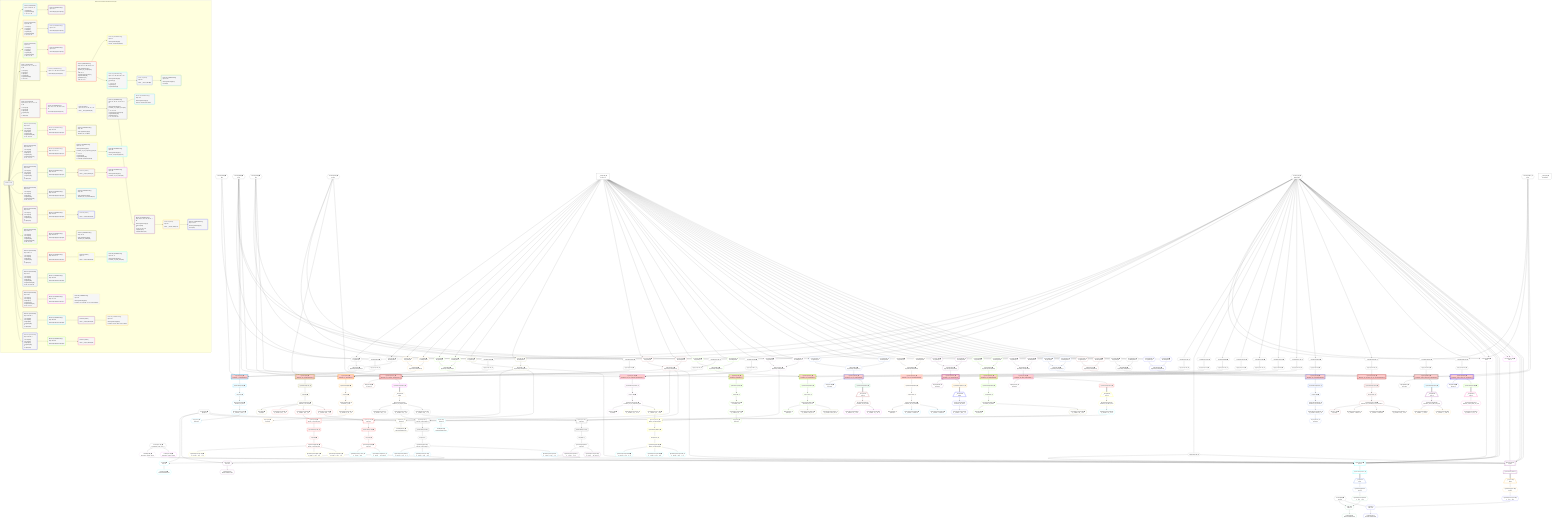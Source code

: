 %%{init: {'themeVariables': { 'fontSize': '12px'}}}%%
graph TD
    classDef path fill:#eee,stroke:#000,color:#000
    classDef plan fill:#fff,stroke-width:1px,color:#000
    classDef itemplan fill:#fff,stroke-width:2px,color:#000
    classDef unbatchedplan fill:#dff,stroke-width:1px,color:#000
    classDef sideeffectplan fill:#fcc,stroke-width:2px,color:#000
    classDef bucket fill:#f6f6f6,color:#000,stroke-width:2px,text-align:left


    %% plan dependencies
    __InputObject6{{"__InputObject[6∈0] ➊"}}:::plan
    Constant7{{"Constant[7∈0] ➊<br />ᐸundefinedᐳ"}}:::plan
    Constant309{{"Constant[309∈0] ➊<br />ᐸ10ᐳ"}}:::plan
    Constant310{{"Constant[310∈0] ➊<br />ᐸ5ᐳ"}}:::plan
    Constant7 & Constant309 & Constant310 --> __InputObject6
    __InputObject45{{"__InputObject[45∈0] ➊"}}:::plan
    Constant311{{"Constant[311∈0] ➊<br />ᐸ1ᐳ"}}:::plan
    Constant312{{"Constant[312∈0] ➊<br />ᐸ'test'ᐳ"}}:::plan
    Constant7 & Constant311 & Constant312 --> __InputObject45
    __InputObject99{{"__InputObject[99∈0] ➊"}}:::plan
    Constant7 & Constant311 & Constant312 --> __InputObject99
    Object13{{"Object[13∈0] ➊<br />ᐸ{pgSettings,withPgClient}ᐳ"}}:::plan
    Access11{{"Access[11∈0] ➊<br />ᐸ2.pgSettingsᐳ"}}:::plan
    Access12{{"Access[12∈0] ➊<br />ᐸ2.withPgClientᐳ"}}:::plan
    Access11 & Access12 --> Object13
    __InputObject20{{"__InputObject[20∈0] ➊"}}:::plan
    Constant7 & Constant309 --> __InputObject20
    __InputObject164{{"__InputObject[164∈0] ➊"}}:::plan
    Constant7 & Constant309 --> __InputObject164
    __InputObject282{{"__InputObject[282∈0] ➊"}}:::plan
    Constant316{{"Constant[316∈0] ➊<br />ᐸ20ᐳ"}}:::plan
    Constant7 & Constant316 --> __InputObject282
    __InputObject296{{"__InputObject[296∈0] ➊"}}:::plan
    Constant7 & Constant316 --> __InputObject296
    __Value2["__Value[2∈0] ➊<br />ᐸcontextᐳ"]:::plan
    __Value2 --> Access11
    __Value2 --> Access12
    ApplyInput19{{"ApplyInput[19∈0] ➊"}}:::plan
    __InputObject6 --> ApplyInput19
    ApplyInput32{{"ApplyInput[32∈0] ➊"}}:::plan
    __InputObject20 --> ApplyInput32
    __InputObject33{{"__InputObject[33∈0] ➊"}}:::plan
    Constant7 --> __InputObject33
    ApplyInput44{{"ApplyInput[44∈0] ➊"}}:::plan
    __InputObject33 --> ApplyInput44
    ApplyInput57{{"ApplyInput[57∈0] ➊"}}:::plan
    __InputObject45 --> ApplyInput57
    ApplyInput90{{"ApplyInput[90∈0] ➊"}}:::plan
    Constant7 --> ApplyInput90
    ApplyInput107{{"ApplyInput[107∈0] ➊"}}:::plan
    __InputObject99 --> ApplyInput107
    __InputObject152{{"__InputObject[152∈0] ➊"}}:::plan
    Constant7 --> __InputObject152
    ApplyInput161{{"ApplyInput[161∈0] ➊"}}:::plan
    __InputObject152 --> ApplyInput161
    ApplyInput175{{"ApplyInput[175∈0] ➊"}}:::plan
    __InputObject164 --> ApplyInput175
    __InputObject188{{"__InputObject[188∈0] ➊"}}:::plan
    Constant7 --> __InputObject188
    ApplyInput195{{"ApplyInput[195∈0] ➊"}}:::plan
    __InputObject188 --> ApplyInput195
    __InputObject201{{"__InputObject[201∈0] ➊"}}:::plan
    Constant7 --> __InputObject201
    ApplyInput211{{"ApplyInput[211∈0] ➊"}}:::plan
    __InputObject201 --> ApplyInput211
    __InputObject214{{"__InputObject[214∈0] ➊"}}:::plan
    Constant7 --> __InputObject214
    ApplyInput221{{"ApplyInput[221∈0] ➊"}}:::plan
    __InputObject214 --> ApplyInput221
    __InputObject226{{"__InputObject[226∈0] ➊"}}:::plan
    Constant7 --> __InputObject226
    ApplyInput236{{"ApplyInput[236∈0] ➊"}}:::plan
    __InputObject226 --> ApplyInput236
    __InputObject241{{"__InputObject[241∈0] ➊"}}:::plan
    Constant7 --> __InputObject241
    ApplyInput248{{"ApplyInput[248∈0] ➊"}}:::plan
    __InputObject241 --> ApplyInput248
    __InputObject256{{"__InputObject[256∈0] ➊"}}:::plan
    Constant7 --> __InputObject256
    ApplyInput267{{"ApplyInput[267∈0] ➊"}}:::plan
    __InputObject256 --> ApplyInput267
    __InputObject268{{"__InputObject[268∈0] ➊"}}:::plan
    Constant7 --> __InputObject268
    ApplyInput278{{"ApplyInput[278∈0] ➊"}}:::plan
    __InputObject268 --> ApplyInput278
    ApplyInput290{{"ApplyInput[290∈0] ➊"}}:::plan
    __InputObject282 --> ApplyInput290
    ApplyInput304{{"ApplyInput[304∈0] ➊"}}:::plan
    __InputObject296 --> ApplyInput304
    __Value4["__Value[4∈0] ➊<br />ᐸrootValueᐳ"]:::plan
    Constant76{{"Constant[76∈0] ➊<br />ᐸ'people'ᐳ"}}:::plan
    Constant95{{"Constant[95∈0] ➊<br />ᐸ'posts'ᐳ"}}:::plan
    Constant317{{"Constant[317∈0] ➊<br />ᐸ[ 'PRIMARY_KEY_ASC' ]ᐳ"}}:::plan
    PgSelect10[["PgSelect[10∈1] ➊<br />ᐸmutation_in_inout(mutation)ᐳ"]]:::sideeffectplan
    Object13 & Constant309 & Constant310 & ApplyInput19 --> PgSelect10
    First14{{"First[14∈1] ➊"}}:::plan
    PgSelectRows15[["PgSelectRows[15∈1] ➊"]]:::plan
    PgSelectRows15 --> First14
    PgSelect10 --> PgSelectRows15
    PgSelectSingle16{{"PgSelectSingle[16∈1] ➊<br />ᐸmutation_in_inoutᐳ"}}:::plan
    First14 --> PgSelectSingle16
    PgClassExpression17{{"PgClassExpression[17∈1] ➊<br />ᐸ__mutation_in_inout__.vᐳ"}}:::plan
    PgSelectSingle16 --> PgClassExpression17
    Object18{{"Object[18∈1] ➊<br />ᐸ{result}ᐳ"}}:::plan
    PgClassExpression17 --> Object18
    PgSelect23[["PgSelect[23∈3] ➊<br />ᐸmutation_in_out(mutation)ᐳ"]]:::sideeffectplan
    Object26{{"Object[26∈3] ➊<br />ᐸ{pgSettings,withPgClient}ᐳ"}}:::plan
    Object26 & Constant309 & ApplyInput32 --> PgSelect23
    Access24{{"Access[24∈3] ➊<br />ᐸ2.pgSettingsᐳ"}}:::plan
    Access25{{"Access[25∈3] ➊<br />ᐸ2.withPgClientᐳ"}}:::plan
    Access24 & Access25 --> Object26
    __Value2 --> Access24
    __Value2 --> Access25
    First27{{"First[27∈3] ➊"}}:::plan
    PgSelectRows28[["PgSelectRows[28∈3] ➊"]]:::plan
    PgSelectRows28 --> First27
    PgSelect23 --> PgSelectRows28
    PgSelectSingle29{{"PgSelectSingle[29∈3] ➊<br />ᐸmutation_in_outᐳ"}}:::plan
    First27 --> PgSelectSingle29
    PgClassExpression30{{"PgClassExpression[30∈3] ➊<br />ᐸ__mutation_in_out__.vᐳ"}}:::plan
    PgSelectSingle29 --> PgClassExpression30
    Object31{{"Object[31∈3] ➊<br />ᐸ{result}ᐳ"}}:::plan
    PgClassExpression30 --> Object31
    PgSelect35[["PgSelect[35∈5] ➊<br />ᐸmutation_out(mutation)ᐳ"]]:::sideeffectplan
    Object38{{"Object[38∈5] ➊<br />ᐸ{pgSettings,withPgClient}ᐳ"}}:::plan
    Object38 & ApplyInput44 --> PgSelect35
    Access36{{"Access[36∈5] ➊<br />ᐸ2.pgSettingsᐳ"}}:::plan
    Access37{{"Access[37∈5] ➊<br />ᐸ2.withPgClientᐳ"}}:::plan
    Access36 & Access37 --> Object38
    __Value2 --> Access36
    __Value2 --> Access37
    First39{{"First[39∈5] ➊"}}:::plan
    PgSelectRows40[["PgSelectRows[40∈5] ➊"]]:::plan
    PgSelectRows40 --> First39
    PgSelect35 --> PgSelectRows40
    PgSelectSingle41{{"PgSelectSingle[41∈5] ➊<br />ᐸmutation_outᐳ"}}:::plan
    First39 --> PgSelectSingle41
    PgClassExpression42{{"PgClassExpression[42∈5] ➊<br />ᐸ__mutation_out__.vᐳ"}}:::plan
    PgSelectSingle41 --> PgClassExpression42
    Object43{{"Object[43∈5] ➊<br />ᐸ{result}ᐳ"}}:::plan
    PgClassExpression42 --> Object43
    PgSelect49[["PgSelect[49∈7] ➊<br />ᐸmutation_out_complex(mutation)ᐳ"]]:::sideeffectplan
    Object52{{"Object[52∈7] ➊<br />ᐸ{pgSettings,withPgClient}ᐳ"}}:::plan
    Object52 & Constant311 & Constant312 & ApplyInput57 --> PgSelect49
    Access50{{"Access[50∈7] ➊<br />ᐸ2.pgSettingsᐳ"}}:::plan
    Access51{{"Access[51∈7] ➊<br />ᐸ2.withPgClientᐳ"}}:::plan
    Access50 & Access51 --> Object52
    __Value2 --> Access50
    __Value2 --> Access51
    First53{{"First[53∈7] ➊"}}:::plan
    PgSelectRows54[["PgSelectRows[54∈7] ➊"]]:::plan
    PgSelectRows54 --> First53
    PgSelect49 --> PgSelectRows54
    PgSelectSingle55{{"PgSelectSingle[55∈7] ➊<br />ᐸmutation_out_complexᐳ"}}:::plan
    First53 --> PgSelectSingle55
    Object56{{"Object[56∈7] ➊<br />ᐸ{result}ᐳ"}}:::plan
    PgSelectSingle55 --> Object56
    Connection88{{"Connection[88∈8] ➊<br />ᐸ84ᐳ"}}:::plan
    Constant7 & Constant7 & Constant7 --> Connection88
    Lambda89{{"Lambda[89∈8] ➊<br />ᐸextractList_grafast_applyᐳ"}}:::plan
    Constant317 --> Lambda89
    PgSelect60[["PgSelect[60∈9] ➊<br />ᐸfrmcdc_compoundTypeᐳ"]]:::plan
    PgClassExpression59{{"PgClassExpression[59∈9] ➊<br />ᐸ__mutation...plex__.”y”ᐳ"}}:::plan
    Object52 & PgClassExpression59 --> PgSelect60
    PgSelect71[["PgSelect[71∈9] ➊<br />ᐸpersonᐳ"]]:::plan
    PgClassExpression70{{"PgClassExpression[70∈9] ➊<br />ᐸ__mutation...plex__.”z”ᐳ"}}:::plan
    Object52 & PgClassExpression70 --> PgSelect71
    PgClassExpression58{{"PgClassExpression[58∈9] ➊<br />ᐸ__mutation...plex__.”x”ᐳ"}}:::plan
    PgSelectSingle55 --> PgClassExpression58
    PgSelectSingle55 --> PgClassExpression59
    First64{{"First[64∈9] ➊"}}:::plan
    PgSelectRows65[["PgSelectRows[65∈9] ➊"]]:::plan
    PgSelectRows65 --> First64
    PgSelect60 --> PgSelectRows65
    PgSelectSingle66{{"PgSelectSingle[66∈9] ➊<br />ᐸfrmcdc_compoundTypeᐳ"}}:::plan
    First64 --> PgSelectSingle66
    PgSelectSingle55 --> PgClassExpression70
    First73{{"First[73∈9] ➊"}}:::plan
    PgSelectRows74[["PgSelectRows[74∈9] ➊"]]:::plan
    PgSelectRows74 --> First73
    PgSelect71 --> PgSelectRows74
    PgSelectSingle75{{"PgSelectSingle[75∈9] ➊<br />ᐸpersonᐳ"}}:::plan
    First73 --> PgSelectSingle75
    PgClassExpression67{{"PgClassExpression[67∈10] ➊<br />ᐸ__frmcdc_c...type__.”a”ᐳ"}}:::plan
    PgSelectSingle66 --> PgClassExpression67
    PgClassExpression68{{"PgClassExpression[68∈10] ➊<br />ᐸ__frmcdc_c...type__.”b”ᐳ"}}:::plan
    PgSelectSingle66 --> PgClassExpression68
    PgClassExpression69{{"PgClassExpression[69∈10] ➊<br />ᐸ__frmcdc_c...type__.”c”ᐳ"}}:::plan
    PgSelectSingle66 --> PgClassExpression69
    PgSelect91[["PgSelect[91∈11] ➊<br />ᐸpostᐳ"]]:::plan
    PgClassExpression77{{"PgClassExpression[77∈11] ➊<br />ᐸ__person__.”id”ᐳ"}}:::plan
    Object52 & PgClassExpression77 & Lambda89 & ApplyInput90 & Connection88 & Constant7 & Constant7 & Constant7 --> PgSelect91
    List78{{"List[78∈11] ➊<br />ᐸ76,77ᐳ"}}:::plan
    Constant76 & PgClassExpression77 --> List78
    PgSelectSingle75 --> PgClassExpression77
    Lambda79{{"Lambda[79∈11] ➊<br />ᐸbase64JSONEncodeᐳ"}}:::plan
    List78 --> Lambda79
    PgClassExpression80{{"PgClassExpression[80∈11] ➊<br />ᐸ__person__...full_name”ᐳ"}}:::plan
    PgSelectSingle75 --> PgClassExpression80
    PgSelectRows92[["PgSelectRows[92∈11] ➊"]]:::plan
    PgSelect91 --> PgSelectRows92
    __Item93[/"__Item[93∈12]<br />ᐸ92ᐳ"\]:::itemplan
    PgSelectRows92 ==> __Item93
    PgSelectSingle94{{"PgSelectSingle[94∈12]<br />ᐸpostᐳ"}}:::plan
    __Item93 --> PgSelectSingle94
    List97{{"List[97∈13]<br />ᐸ95,96ᐳ"}}:::plan
    PgClassExpression96{{"PgClassExpression[96∈13]<br />ᐸ__post__.”id”ᐳ"}}:::plan
    Constant95 & PgClassExpression96 --> List97
    PgSelectSingle94 --> PgClassExpression96
    Lambda98{{"Lambda[98∈13]<br />ᐸbase64JSONEncodeᐳ"}}:::plan
    List97 --> Lambda98
    PgSelect102[["PgSelect[102∈14] ➊<br />ᐸmutation_out_complex_setof(mutation)ᐳ"]]:::sideeffectplan
    Object105{{"Object[105∈14] ➊<br />ᐸ{pgSettings,withPgClient}ᐳ"}}:::plan
    Object105 & Constant311 & Constant312 & ApplyInput107 --> PgSelect102
    Access103{{"Access[103∈14] ➊<br />ᐸ2.pgSettingsᐳ"}}:::plan
    Access104{{"Access[104∈14] ➊<br />ᐸ2.withPgClientᐳ"}}:::plan
    Access103 & Access104 --> Object105
    __Value2 --> Access103
    __Value2 --> Access104
    Object106{{"Object[106∈14] ➊<br />ᐸ{result}ᐳ"}}:::plan
    PgSelect102 --> Object106
    Connection141{{"Connection[141∈15] ➊<br />ᐸ137ᐳ"}}:::plan
    Constant7 & Constant7 & Constant7 --> Connection141
    PgSelectRows108[["PgSelectRows[108∈15] ➊"]]:::plan
    PgSelect102 --> PgSelectRows108
    Lambda142{{"Lambda[142∈15] ➊<br />ᐸextractList_grafast_applyᐳ"}}:::plan
    Constant317 --> Lambda142
    __Item109[/"__Item[109∈16]<br />ᐸ108ᐳ"\]:::itemplan
    PgSelectRows108 ==> __Item109
    PgSelectSingle110{{"PgSelectSingle[110∈16]<br />ᐸmutation_out_complex_setofᐳ"}}:::plan
    __Item109 --> PgSelectSingle110
    PgSelect113[["PgSelect[113∈17]<br />ᐸfrmcdc_compoundTypeᐳ"]]:::plan
    PgClassExpression112{{"PgClassExpression[112∈17]<br />ᐸ__mutation...etof__.”y”ᐳ"}}:::plan
    Object105 & PgClassExpression112 --> PgSelect113
    PgSelect124[["PgSelect[124∈17]<br />ᐸpersonᐳ"]]:::plan
    PgClassExpression123{{"PgClassExpression[123∈17]<br />ᐸ__mutation...etof__.”z”ᐳ"}}:::plan
    Object105 & PgClassExpression123 --> PgSelect124
    PgClassExpression111{{"PgClassExpression[111∈17]<br />ᐸ__mutation...etof__.”x”ᐳ"}}:::plan
    PgSelectSingle110 --> PgClassExpression111
    PgSelectSingle110 --> PgClassExpression112
    First117{{"First[117∈17]"}}:::plan
    PgSelectRows118[["PgSelectRows[118∈17]"]]:::plan
    PgSelectRows118 --> First117
    PgSelect113 --> PgSelectRows118
    PgSelectSingle119{{"PgSelectSingle[119∈17]<br />ᐸfrmcdc_compoundTypeᐳ"}}:::plan
    First117 --> PgSelectSingle119
    PgSelectSingle110 --> PgClassExpression123
    First126{{"First[126∈17]"}}:::plan
    PgSelectRows127[["PgSelectRows[127∈17]"]]:::plan
    PgSelectRows127 --> First126
    PgSelect124 --> PgSelectRows127
    PgSelectSingle128{{"PgSelectSingle[128∈17]<br />ᐸpersonᐳ"}}:::plan
    First126 --> PgSelectSingle128
    PgClassExpression120{{"PgClassExpression[120∈18]<br />ᐸ__frmcdc_c...type__.”a”ᐳ"}}:::plan
    PgSelectSingle119 --> PgClassExpression120
    PgClassExpression121{{"PgClassExpression[121∈18]<br />ᐸ__frmcdc_c...type__.”b”ᐳ"}}:::plan
    PgSelectSingle119 --> PgClassExpression121
    PgClassExpression122{{"PgClassExpression[122∈18]<br />ᐸ__frmcdc_c...type__.”c”ᐳ"}}:::plan
    PgSelectSingle119 --> PgClassExpression122
    PgSelect144[["PgSelect[144∈19]<br />ᐸpostᐳ"]]:::plan
    PgClassExpression130{{"PgClassExpression[130∈19]<br />ᐸ__person__.”id”ᐳ"}}:::plan
    Object105 & PgClassExpression130 & Lambda142 & ApplyInput90 & Connection141 & Constant7 & Constant7 & Constant7 --> PgSelect144
    List131{{"List[131∈19]<br />ᐸ76,130ᐳ"}}:::plan
    Constant76 & PgClassExpression130 --> List131
    PgSelectSingle128 --> PgClassExpression130
    Lambda132{{"Lambda[132∈19]<br />ᐸbase64JSONEncodeᐳ"}}:::plan
    List131 --> Lambda132
    PgClassExpression133{{"PgClassExpression[133∈19]<br />ᐸ__person__...full_name”ᐳ"}}:::plan
    PgSelectSingle128 --> PgClassExpression133
    PgSelectRows145[["PgSelectRows[145∈19]"]]:::plan
    PgSelect144 --> PgSelectRows145
    __Item146[/"__Item[146∈20]<br />ᐸ145ᐳ"\]:::itemplan
    PgSelectRows145 ==> __Item146
    PgSelectSingle147{{"PgSelectSingle[147∈20]<br />ᐸpostᐳ"}}:::plan
    __Item146 --> PgSelectSingle147
    List150{{"List[150∈21]<br />ᐸ95,149ᐳ"}}:::plan
    PgClassExpression149{{"PgClassExpression[149∈21]<br />ᐸ__post__.”id”ᐳ"}}:::plan
    Constant95 & PgClassExpression149 --> List150
    PgSelectSingle147 --> PgClassExpression149
    Lambda151{{"Lambda[151∈21]<br />ᐸbase64JSONEncodeᐳ"}}:::plan
    List150 --> Lambda151
    PgSelect153[["PgSelect[153∈22] ➊<br />ᐸmutation_out_out(mutation)ᐳ"]]:::sideeffectplan
    Object156{{"Object[156∈22] ➊<br />ᐸ{pgSettings,withPgClient}ᐳ"}}:::plan
    Object156 & ApplyInput161 --> PgSelect153
    Access154{{"Access[154∈22] ➊<br />ᐸ2.pgSettingsᐳ"}}:::plan
    Access155{{"Access[155∈22] ➊<br />ᐸ2.withPgClientᐳ"}}:::plan
    Access154 & Access155 --> Object156
    __Value2 --> Access154
    __Value2 --> Access155
    First157{{"First[157∈22] ➊"}}:::plan
    PgSelectRows158[["PgSelectRows[158∈22] ➊"]]:::plan
    PgSelectRows158 --> First157
    PgSelect153 --> PgSelectRows158
    PgSelectSingle159{{"PgSelectSingle[159∈22] ➊<br />ᐸmutation_out_outᐳ"}}:::plan
    First157 --> PgSelectSingle159
    Object160{{"Object[160∈22] ➊<br />ᐸ{result}ᐳ"}}:::plan
    PgSelectSingle159 --> Object160
    PgClassExpression162{{"PgClassExpression[162∈24] ➊<br />ᐸ__mutation...first_out”ᐳ"}}:::plan
    PgSelectSingle159 --> PgClassExpression162
    PgClassExpression163{{"PgClassExpression[163∈24] ➊<br />ᐸ__mutation...econd_out”ᐳ"}}:::plan
    PgSelectSingle159 --> PgClassExpression163
    PgSelect167[["PgSelect[167∈25] ➊<br />ᐸmutation_out_out_compound_type(mutation)ᐳ"]]:::sideeffectplan
    Object170{{"Object[170∈25] ➊<br />ᐸ{pgSettings,withPgClient}ᐳ"}}:::plan
    Object170 & Constant309 & ApplyInput175 --> PgSelect167
    Access168{{"Access[168∈25] ➊<br />ᐸ2.pgSettingsᐳ"}}:::plan
    Access169{{"Access[169∈25] ➊<br />ᐸ2.withPgClientᐳ"}}:::plan
    Access168 & Access169 --> Object170
    __Value2 --> Access168
    __Value2 --> Access169
    First171{{"First[171∈25] ➊"}}:::plan
    PgSelectRows172[["PgSelectRows[172∈25] ➊"]]:::plan
    PgSelectRows172 --> First171
    PgSelect167 --> PgSelectRows172
    PgSelectSingle173{{"PgSelectSingle[173∈25] ➊<br />ᐸmutation_out_out_compound_typeᐳ"}}:::plan
    First171 --> PgSelectSingle173
    Object174{{"Object[174∈25] ➊<br />ᐸ{result}ᐳ"}}:::plan
    PgSelectSingle173 --> Object174
    PgSelect178[["PgSelect[178∈27] ➊<br />ᐸfrmcdc_compoundTypeᐳ"]]:::plan
    PgClassExpression177{{"PgClassExpression[177∈27] ➊<br />ᐸ__mutation...ype__.”o2”ᐳ"}}:::plan
    Object170 & PgClassExpression177 --> PgSelect178
    PgClassExpression176{{"PgClassExpression[176∈27] ➊<br />ᐸ__mutation...ype__.”o1”ᐳ"}}:::plan
    PgSelectSingle173 --> PgClassExpression176
    PgSelectSingle173 --> PgClassExpression177
    First182{{"First[182∈27] ➊"}}:::plan
    PgSelectRows183[["PgSelectRows[183∈27] ➊"]]:::plan
    PgSelectRows183 --> First182
    PgSelect178 --> PgSelectRows183
    PgSelectSingle184{{"PgSelectSingle[184∈27] ➊<br />ᐸfrmcdc_compoundTypeᐳ"}}:::plan
    First182 --> PgSelectSingle184
    PgClassExpression185{{"PgClassExpression[185∈28] ➊<br />ᐸ__frmcdc_c...type__.”a”ᐳ"}}:::plan
    PgSelectSingle184 --> PgClassExpression185
    PgClassExpression186{{"PgClassExpression[186∈28] ➊<br />ᐸ__frmcdc_c...type__.”b”ᐳ"}}:::plan
    PgSelectSingle184 --> PgClassExpression186
    PgClassExpression187{{"PgClassExpression[187∈28] ➊<br />ᐸ__frmcdc_c...type__.”c”ᐳ"}}:::plan
    PgSelectSingle184 --> PgClassExpression187
    PgSelect190[["PgSelect[190∈29] ➊<br />ᐸmutation_out_out_setof(mutation)ᐳ"]]:::sideeffectplan
    Object193{{"Object[193∈29] ➊<br />ᐸ{pgSettings,withPgClient}ᐳ"}}:::plan
    Object193 & ApplyInput195 --> PgSelect190
    Access191{{"Access[191∈29] ➊<br />ᐸ2.pgSettingsᐳ"}}:::plan
    Access192{{"Access[192∈29] ➊<br />ᐸ2.withPgClientᐳ"}}:::plan
    Access191 & Access192 --> Object193
    __Value2 --> Access191
    __Value2 --> Access192
    Object194{{"Object[194∈29] ➊<br />ᐸ{result}ᐳ"}}:::plan
    PgSelect190 --> Object194
    PgSelectRows196[["PgSelectRows[196∈30] ➊"]]:::plan
    PgSelect190 --> PgSelectRows196
    __Item197[/"__Item[197∈31]<br />ᐸ196ᐳ"\]:::itemplan
    PgSelectRows196 ==> __Item197
    PgSelectSingle198{{"PgSelectSingle[198∈31]<br />ᐸmutation_out_out_setofᐳ"}}:::plan
    __Item197 --> PgSelectSingle198
    PgClassExpression199{{"PgClassExpression[199∈32]<br />ᐸ__mutation...tof__.”o1”ᐳ"}}:::plan
    PgSelectSingle198 --> PgClassExpression199
    PgClassExpression200{{"PgClassExpression[200∈32]<br />ᐸ__mutation...tof__.”o2”ᐳ"}}:::plan
    PgSelectSingle198 --> PgClassExpression200
    PgSelect203[["PgSelect[203∈33] ➊<br />ᐸmutation_out_out_unnamed(mutation)ᐳ"]]:::sideeffectplan
    Object206{{"Object[206∈33] ➊<br />ᐸ{pgSettings,withPgClient}ᐳ"}}:::plan
    Object206 & ApplyInput211 --> PgSelect203
    Access204{{"Access[204∈33] ➊<br />ᐸ2.pgSettingsᐳ"}}:::plan
    Access205{{"Access[205∈33] ➊<br />ᐸ2.withPgClientᐳ"}}:::plan
    Access204 & Access205 --> Object206
    __Value2 --> Access204
    __Value2 --> Access205
    First207{{"First[207∈33] ➊"}}:::plan
    PgSelectRows208[["PgSelectRows[208∈33] ➊"]]:::plan
    PgSelectRows208 --> First207
    PgSelect203 --> PgSelectRows208
    PgSelectSingle209{{"PgSelectSingle[209∈33] ➊<br />ᐸmutation_out_out_unnamedᐳ"}}:::plan
    First207 --> PgSelectSingle209
    Object210{{"Object[210∈33] ➊<br />ᐸ{result}ᐳ"}}:::plan
    PgSelectSingle209 --> Object210
    PgClassExpression212{{"PgClassExpression[212∈35] ➊<br />ᐸ__mutation....”column1”ᐳ"}}:::plan
    PgSelectSingle209 --> PgClassExpression212
    PgClassExpression213{{"PgClassExpression[213∈35] ➊<br />ᐸ__mutation....”column2”ᐳ"}}:::plan
    PgSelectSingle209 --> PgClassExpression213
    PgSelect216[["PgSelect[216∈36] ➊<br />ᐸmutation_out_setof(mutation)ᐳ"]]:::sideeffectplan
    Object219{{"Object[219∈36] ➊<br />ᐸ{pgSettings,withPgClient}ᐳ"}}:::plan
    Object219 & ApplyInput221 --> PgSelect216
    Access217{{"Access[217∈36] ➊<br />ᐸ2.pgSettingsᐳ"}}:::plan
    Access218{{"Access[218∈36] ➊<br />ᐸ2.withPgClientᐳ"}}:::plan
    Access217 & Access218 --> Object219
    __Value2 --> Access217
    __Value2 --> Access218
    Object220{{"Object[220∈36] ➊<br />ᐸ{result}ᐳ"}}:::plan
    PgSelect216 --> Object220
    PgSelectRows222[["PgSelectRows[222∈37] ➊"]]:::plan
    PgSelect216 --> PgSelectRows222
    __Item223[/"__Item[223∈38]<br />ᐸ222ᐳ"\]:::itemplan
    PgSelectRows222 ==> __Item223
    PgSelectSingle224{{"PgSelectSingle[224∈38]<br />ᐸmutation_out_setofᐳ"}}:::plan
    __Item223 --> PgSelectSingle224
    PgClassExpression225{{"PgClassExpression[225∈38]<br />ᐸ__mutation..._setof__.vᐳ"}}:::plan
    PgSelectSingle224 --> PgClassExpression225
    PgSelect228[["PgSelect[228∈39] ➊<br />ᐸmutation_out_table(mutation)ᐳ"]]:::sideeffectplan
    Object231{{"Object[231∈39] ➊<br />ᐸ{pgSettings,withPgClient}ᐳ"}}:::plan
    Object231 & ApplyInput236 --> PgSelect228
    Access229{{"Access[229∈39] ➊<br />ᐸ2.pgSettingsᐳ"}}:::plan
    Access230{{"Access[230∈39] ➊<br />ᐸ2.withPgClientᐳ"}}:::plan
    Access229 & Access230 --> Object231
    __Value2 --> Access229
    __Value2 --> Access230
    First232{{"First[232∈39] ➊"}}:::plan
    PgSelectRows233[["PgSelectRows[233∈39] ➊"]]:::plan
    PgSelectRows233 --> First232
    PgSelect228 --> PgSelectRows233
    PgSelectSingle234{{"PgSelectSingle[234∈39] ➊<br />ᐸmutation_out_tableᐳ"}}:::plan
    First232 --> PgSelectSingle234
    Object235{{"Object[235∈39] ➊<br />ᐸ{result}ᐳ"}}:::plan
    PgSelectSingle234 --> Object235
    List239{{"List[239∈41] ➊<br />ᐸ76,238ᐳ"}}:::plan
    PgClassExpression238{{"PgClassExpression[238∈41] ➊<br />ᐸ__mutation...ble__.”id”ᐳ"}}:::plan
    Constant76 & PgClassExpression238 --> List239
    PgSelectSingle234 --> PgClassExpression238
    Lambda240{{"Lambda[240∈41] ➊<br />ᐸbase64JSONEncodeᐳ"}}:::plan
    List239 --> Lambda240
    PgSelect243[["PgSelect[243∈42] ➊<br />ᐸmutation_out_table_setof(mutation)ᐳ"]]:::sideeffectplan
    Object246{{"Object[246∈42] ➊<br />ᐸ{pgSettings,withPgClient}ᐳ"}}:::plan
    Object246 & ApplyInput248 --> PgSelect243
    Access244{{"Access[244∈42] ➊<br />ᐸ2.pgSettingsᐳ"}}:::plan
    Access245{{"Access[245∈42] ➊<br />ᐸ2.withPgClientᐳ"}}:::plan
    Access244 & Access245 --> Object246
    __Value2 --> Access244
    __Value2 --> Access245
    Object247{{"Object[247∈42] ➊<br />ᐸ{result}ᐳ"}}:::plan
    PgSelect243 --> Object247
    PgSelectRows249[["PgSelectRows[249∈43] ➊"]]:::plan
    PgSelect243 --> PgSelectRows249
    __Item250[/"__Item[250∈44]<br />ᐸ249ᐳ"\]:::itemplan
    PgSelectRows249 ==> __Item250
    PgSelectSingle251{{"PgSelectSingle[251∈44]<br />ᐸmutation_out_table_setofᐳ"}}:::plan
    __Item250 --> PgSelectSingle251
    List254{{"List[254∈45]<br />ᐸ76,253ᐳ"}}:::plan
    PgClassExpression253{{"PgClassExpression[253∈45]<br />ᐸ__mutation...tof__.”id”ᐳ"}}:::plan
    Constant76 & PgClassExpression253 --> List254
    PgSelectSingle251 --> PgClassExpression253
    Lambda255{{"Lambda[255∈45]<br />ᐸbase64JSONEncodeᐳ"}}:::plan
    List254 --> Lambda255
    PgSelect258[["PgSelect[258∈46] ➊<br />ᐸmutation_out_unnamed(mutation)ᐳ"]]:::sideeffectplan
    Object261{{"Object[261∈46] ➊<br />ᐸ{pgSettings,withPgClient}ᐳ"}}:::plan
    Object261 & ApplyInput267 --> PgSelect258
    Access259{{"Access[259∈46] ➊<br />ᐸ2.pgSettingsᐳ"}}:::plan
    Access260{{"Access[260∈46] ➊<br />ᐸ2.withPgClientᐳ"}}:::plan
    Access259 & Access260 --> Object261
    __Value2 --> Access259
    __Value2 --> Access260
    First262{{"First[262∈46] ➊"}}:::plan
    PgSelectRows263[["PgSelectRows[263∈46] ➊"]]:::plan
    PgSelectRows263 --> First262
    PgSelect258 --> PgSelectRows263
    PgSelectSingle264{{"PgSelectSingle[264∈46] ➊<br />ᐸmutation_out_unnamedᐳ"}}:::plan
    First262 --> PgSelectSingle264
    PgClassExpression265{{"PgClassExpression[265∈46] ➊<br />ᐸ__mutation...nnamed__.vᐳ"}}:::plan
    PgSelectSingle264 --> PgClassExpression265
    Object266{{"Object[266∈46] ➊<br />ᐸ{result}ᐳ"}}:::plan
    PgClassExpression265 --> Object266
    PgSelect270[["PgSelect[270∈48] ➊<br />ᐸmutation_out_unnamed_out_out_unnamed(mutation)ᐳ"]]:::sideeffectplan
    Object273{{"Object[273∈48] ➊<br />ᐸ{pgSettings,withPgClient}ᐳ"}}:::plan
    Object273 & ApplyInput278 --> PgSelect270
    Access271{{"Access[271∈48] ➊<br />ᐸ2.pgSettingsᐳ"}}:::plan
    Access272{{"Access[272∈48] ➊<br />ᐸ2.withPgClientᐳ"}}:::plan
    Access271 & Access272 --> Object273
    __Value2 --> Access271
    __Value2 --> Access272
    First274{{"First[274∈48] ➊"}}:::plan
    PgSelectRows275[["PgSelectRows[275∈48] ➊"]]:::plan
    PgSelectRows275 --> First274
    PgSelect270 --> PgSelectRows275
    PgSelectSingle276{{"PgSelectSingle[276∈48] ➊<br />ᐸmutation_out_unnamed_out_out_unnamedᐳ"}}:::plan
    First274 --> PgSelectSingle276
    Object277{{"Object[277∈48] ➊<br />ᐸ{result}ᐳ"}}:::plan
    PgSelectSingle276 --> Object277
    PgClassExpression279{{"PgClassExpression[279∈50] ➊<br />ᐸ__mutation....”column1”ᐳ"}}:::plan
    PgSelectSingle276 --> PgClassExpression279
    PgClassExpression280{{"PgClassExpression[280∈50] ➊<br />ᐸ__mutation....”column3”ᐳ"}}:::plan
    PgSelectSingle276 --> PgClassExpression280
    PgClassExpression281{{"PgClassExpression[281∈50] ➊<br />ᐸ__mutation...med__.”o2”ᐳ"}}:::plan
    PgSelectSingle276 --> PgClassExpression281
    PgSelect285[["PgSelect[285∈51] ➊<br />ᐸmutation_returns_table_multi_col(mutation)ᐳ"]]:::sideeffectplan
    Object288{{"Object[288∈51] ➊<br />ᐸ{pgSettings,withPgClient}ᐳ"}}:::plan
    Object288 & Constant316 & ApplyInput290 --> PgSelect285
    Access286{{"Access[286∈51] ➊<br />ᐸ2.pgSettingsᐳ"}}:::plan
    Access287{{"Access[287∈51] ➊<br />ᐸ2.withPgClientᐳ"}}:::plan
    Access286 & Access287 --> Object288
    __Value2 --> Access286
    __Value2 --> Access287
    Object289{{"Object[289∈51] ➊<br />ᐸ{result}ᐳ"}}:::plan
    PgSelect285 --> Object289
    PgSelectRows291[["PgSelectRows[291∈52] ➊"]]:::plan
    PgSelect285 --> PgSelectRows291
    __Item292[/"__Item[292∈53]<br />ᐸ291ᐳ"\]:::itemplan
    PgSelectRows291 ==> __Item292
    PgSelectSingle293{{"PgSelectSingle[293∈53]<br />ᐸmutation_returns_table_multi_colᐳ"}}:::plan
    __Item292 --> PgSelectSingle293
    PgClassExpression294{{"PgClassExpression[294∈54]<br />ᐸ__mutation...l__.”col1”ᐳ"}}:::plan
    PgSelectSingle293 --> PgClassExpression294
    PgClassExpression295{{"PgClassExpression[295∈54]<br />ᐸ__mutation...l__.”col2”ᐳ"}}:::plan
    PgSelectSingle293 --> PgClassExpression295
    PgSelect299[["PgSelect[299∈55] ➊<br />ᐸmutation_returns_table_one_col(mutation)ᐳ"]]:::sideeffectplan
    Object302{{"Object[302∈55] ➊<br />ᐸ{pgSettings,withPgClient}ᐳ"}}:::plan
    Object302 & Constant316 & ApplyInput304 --> PgSelect299
    Access300{{"Access[300∈55] ➊<br />ᐸ2.pgSettingsᐳ"}}:::plan
    Access301{{"Access[301∈55] ➊<br />ᐸ2.withPgClientᐳ"}}:::plan
    Access300 & Access301 --> Object302
    __Value2 --> Access300
    __Value2 --> Access301
    Object303{{"Object[303∈55] ➊<br />ᐸ{result}ᐳ"}}:::plan
    PgSelect299 --> Object303
    PgSelectRows305[["PgSelectRows[305∈56] ➊"]]:::plan
    PgSelect299 --> PgSelectRows305
    __Item306[/"__Item[306∈57]<br />ᐸ305ᐳ"\]:::itemplan
    PgSelectRows305 ==> __Item306
    PgSelectSingle307{{"PgSelectSingle[307∈57]<br />ᐸmutation_returns_table_one_colᐳ"}}:::plan
    __Item306 --> PgSelectSingle307
    PgClassExpression308{{"PgClassExpression[308∈57]<br />ᐸ__mutation...ne_col__.vᐳ"}}:::plan
    PgSelectSingle307 --> PgClassExpression308

    %% define steps

    subgraph "Buckets for mutations/v4/mutation-return-types"
    Bucket0("Bucket 0 (root)"):::bucket
    classDef bucket0 stroke:#696969
    class Bucket0,__Value2,__Value4,__InputObject6,Constant7,Access11,Access12,Object13,ApplyInput19,__InputObject20,ApplyInput32,__InputObject33,ApplyInput44,__InputObject45,ApplyInput57,Constant76,ApplyInput90,Constant95,__InputObject99,ApplyInput107,__InputObject152,ApplyInput161,__InputObject164,ApplyInput175,__InputObject188,ApplyInput195,__InputObject201,ApplyInput211,__InputObject214,ApplyInput221,__InputObject226,ApplyInput236,__InputObject241,ApplyInput248,__InputObject256,ApplyInput267,__InputObject268,ApplyInput278,__InputObject282,ApplyInput290,__InputObject296,ApplyInput304,Constant309,Constant310,Constant311,Constant312,Constant316,Constant317 bucket0
    Bucket1("Bucket 1 (mutationField)<br />Deps: 13, 309, 310, 19<br /><br />1: PgSelect[10]<br />2: PgSelectRows[15]<br />ᐳ: 14, 16, 17, 18"):::bucket
    classDef bucket1 stroke:#00bfff
    class Bucket1,PgSelect10,First14,PgSelectRows15,PgSelectSingle16,PgClassExpression17,Object18 bucket1
    Bucket2("Bucket 2 (nullableBoundary)<br />Deps: 18, 17<br /><br />ROOT Object{1}ᐸ{result}ᐳ[18]"):::bucket
    classDef bucket2 stroke:#7f007f
    class Bucket2 bucket2
    Bucket3("Bucket 3 (mutationField)<br />Deps: 309, 32, 2<br /><br />1: Access[24]<br />2: Access[25]<br />3: Object[26]<br />4: PgSelect[23]<br />5: PgSelectRows[28]<br />ᐳ: 27, 29, 30, 31"):::bucket
    classDef bucket3 stroke:#ffa500
    class Bucket3,PgSelect23,Access24,Access25,Object26,First27,PgSelectRows28,PgSelectSingle29,PgClassExpression30,Object31 bucket3
    Bucket4("Bucket 4 (nullableBoundary)<br />Deps: 31, 30<br /><br />ROOT Object{3}ᐸ{result}ᐳ[31]"):::bucket
    classDef bucket4 stroke:#0000ff
    class Bucket4 bucket4
    Bucket5("Bucket 5 (mutationField)<br />Deps: 44, 2<br /><br />1: Access[36]<br />2: Access[37]<br />3: Object[38]<br />4: PgSelect[35]<br />5: PgSelectRows[40]<br />ᐳ: 39, 41, 42, 43"):::bucket
    classDef bucket5 stroke:#7fff00
    class Bucket5,PgSelect35,Access36,Access37,Object38,First39,PgSelectRows40,PgSelectSingle41,PgClassExpression42,Object43 bucket5
    Bucket6("Bucket 6 (nullableBoundary)<br />Deps: 43, 42<br /><br />ROOT Object{5}ᐸ{result}ᐳ[43]"):::bucket
    classDef bucket6 stroke:#ff1493
    class Bucket6 bucket6
    Bucket7("Bucket 7 (mutationField)<br />Deps: 311, 312, 57, 2, 7, 317, 76, 90, 95<br /><br />1: Access[50]<br />2: Access[51]<br />3: Object[52]<br />4: PgSelect[49]<br />5: PgSelectRows[54]<br />ᐳ: 53, 55, 56"):::bucket
    classDef bucket7 stroke:#808000
    class Bucket7,PgSelect49,Access50,Access51,Object52,First53,PgSelectRows54,PgSelectSingle55,Object56 bucket7
    Bucket8("Bucket 8 (nullableBoundary)<br />Deps: 7, 317, 56, 55, 52, 76, 90, 95<br /><br />ROOT Object{7}ᐸ{result}ᐳ[56]"):::bucket
    classDef bucket8 stroke:#dda0dd
    class Bucket8,Connection88,Lambda89 bucket8
    Bucket9("Bucket 9 (nullableBoundary)<br />Deps: 55, 52, 76, 89, 90, 88, 7, 95<br /><br />ROOT PgSelectSingle{7}ᐸmutation_out_complexᐳ[55]<br />1: <br />ᐳ: 58, 59, 70<br />2: PgSelect[60], PgSelect[71]<br />3: PgSelectRows[65], PgSelectRows[74]<br />ᐳ: 64, 66, 73, 75"):::bucket
    classDef bucket9 stroke:#ff0000
    class Bucket9,PgClassExpression58,PgClassExpression59,PgSelect60,First64,PgSelectRows65,PgSelectSingle66,PgClassExpression70,PgSelect71,First73,PgSelectRows74,PgSelectSingle75 bucket9
    Bucket10("Bucket 10 (nullableBoundary)<br />Deps: 66<br /><br />ROOT PgSelectSingle{9}ᐸfrmcdc_compoundTypeᐳ[66]"):::bucket
    classDef bucket10 stroke:#ffff00
    class Bucket10,PgClassExpression67,PgClassExpression68,PgClassExpression69 bucket10
    Bucket11("Bucket 11 (nullableBoundary)<br />Deps: 75, 76, 52, 89, 90, 88, 7, 95<br /><br />ROOT PgSelectSingle{9}ᐸpersonᐳ[75]<br />1: <br />ᐳ: 77, 80, 78, 79<br />2: PgSelect[91]<br />3: PgSelectRows[92]"):::bucket
    classDef bucket11 stroke:#00ffff
    class Bucket11,PgClassExpression77,List78,Lambda79,PgClassExpression80,PgSelect91,PgSelectRows92 bucket11
    Bucket12("Bucket 12 (listItem)<br />Deps: 95<br /><br />ROOT __Item{12}ᐸ92ᐳ[93]"):::bucket
    classDef bucket12 stroke:#4169e1
    class Bucket12,__Item93,PgSelectSingle94 bucket12
    Bucket13("Bucket 13 (nullableBoundary)<br />Deps: 94, 95<br /><br />ROOT PgSelectSingle{12}ᐸpostᐳ[94]"):::bucket
    classDef bucket13 stroke:#3cb371
    class Bucket13,PgClassExpression96,List97,Lambda98 bucket13
    Bucket14("Bucket 14 (mutationField)<br />Deps: 311, 312, 107, 2, 7, 317, 76, 90, 95<br /><br />1: Access[103]<br />2: Access[104]<br />3: Object[105]<br />4: PgSelect[102]<br />5: <br />ᐳ: Object[106]"):::bucket
    classDef bucket14 stroke:#a52a2a
    class Bucket14,PgSelect102,Access103,Access104,Object105,Object106 bucket14
    Bucket15("Bucket 15 (nullableBoundary)<br />Deps: 102, 7, 317, 106, 105, 76, 90, 95<br /><br />ROOT Object{14}ᐸ{result}ᐳ[106]"):::bucket
    classDef bucket15 stroke:#ff00ff
    class Bucket15,PgSelectRows108,Connection141,Lambda142 bucket15
    Bucket16("Bucket 16 (listItem)<br />Deps: 105, 76, 142, 90, 141, 7, 95<br /><br />ROOT __Item{16}ᐸ108ᐳ[109]"):::bucket
    classDef bucket16 stroke:#f5deb3
    class Bucket16,__Item109,PgSelectSingle110 bucket16
    Bucket17("Bucket 17 (nullableBoundary)<br />Deps: 110, 105, 76, 142, 90, 141, 7, 95<br /><br />ROOT PgSelectSingle{16}ᐸmutation_out_complex_setofᐳ[110]<br />1: <br />ᐳ: 111, 112, 123<br />2: PgSelect[113], PgSelect[124]<br />3: PgSelectRows[118], PgSelectRows[127]<br />ᐳ: 117, 119, 126, 128"):::bucket
    classDef bucket17 stroke:#696969
    class Bucket17,PgClassExpression111,PgClassExpression112,PgSelect113,First117,PgSelectRows118,PgSelectSingle119,PgClassExpression123,PgSelect124,First126,PgSelectRows127,PgSelectSingle128 bucket17
    Bucket18("Bucket 18 (nullableBoundary)<br />Deps: 119<br /><br />ROOT PgSelectSingle{17}ᐸfrmcdc_compoundTypeᐳ[119]"):::bucket
    classDef bucket18 stroke:#00bfff
    class Bucket18,PgClassExpression120,PgClassExpression121,PgClassExpression122 bucket18
    Bucket19("Bucket 19 (nullableBoundary)<br />Deps: 128, 76, 105, 142, 90, 141, 7, 95<br /><br />ROOT PgSelectSingle{17}ᐸpersonᐳ[128]<br />1: <br />ᐳ: 130, 133, 131, 132<br />2: PgSelect[144]<br />3: PgSelectRows[145]"):::bucket
    classDef bucket19 stroke:#7f007f
    class Bucket19,PgClassExpression130,List131,Lambda132,PgClassExpression133,PgSelect144,PgSelectRows145 bucket19
    Bucket20("Bucket 20 (listItem)<br />Deps: 95<br /><br />ROOT __Item{20}ᐸ145ᐳ[146]"):::bucket
    classDef bucket20 stroke:#ffa500
    class Bucket20,__Item146,PgSelectSingle147 bucket20
    Bucket21("Bucket 21 (nullableBoundary)<br />Deps: 147, 95<br /><br />ROOT PgSelectSingle{20}ᐸpostᐳ[147]"):::bucket
    classDef bucket21 stroke:#0000ff
    class Bucket21,PgClassExpression149,List150,Lambda151 bucket21
    Bucket22("Bucket 22 (mutationField)<br />Deps: 161, 2<br /><br />1: Access[154]<br />2: Access[155]<br />3: Object[156]<br />4: PgSelect[153]<br />5: PgSelectRows[158]<br />ᐳ: 157, 159, 160"):::bucket
    classDef bucket22 stroke:#7fff00
    class Bucket22,PgSelect153,Access154,Access155,Object156,First157,PgSelectRows158,PgSelectSingle159,Object160 bucket22
    Bucket23("Bucket 23 (nullableBoundary)<br />Deps: 160, 159<br /><br />ROOT Object{22}ᐸ{result}ᐳ[160]"):::bucket
    classDef bucket23 stroke:#ff1493
    class Bucket23 bucket23
    Bucket24("Bucket 24 (nullableBoundary)<br />Deps: 159<br /><br />ROOT PgSelectSingle{22}ᐸmutation_out_outᐳ[159]"):::bucket
    classDef bucket24 stroke:#808000
    class Bucket24,PgClassExpression162,PgClassExpression163 bucket24
    Bucket25("Bucket 25 (mutationField)<br />Deps: 309, 175, 2<br /><br />1: Access[168]<br />2: Access[169]<br />3: Object[170]<br />4: PgSelect[167]<br />5: PgSelectRows[172]<br />ᐳ: 171, 173, 174"):::bucket
    classDef bucket25 stroke:#dda0dd
    class Bucket25,PgSelect167,Access168,Access169,Object170,First171,PgSelectRows172,PgSelectSingle173,Object174 bucket25
    Bucket26("Bucket 26 (nullableBoundary)<br />Deps: 174, 173, 170<br /><br />ROOT Object{25}ᐸ{result}ᐳ[174]"):::bucket
    classDef bucket26 stroke:#ff0000
    class Bucket26 bucket26
    Bucket27("Bucket 27 (nullableBoundary)<br />Deps: 173, 170<br /><br />ROOT PgSelectSingle{25}ᐸmutation_out_out_compound_typeᐳ[173]<br />1: <br />ᐳ: 176, 177<br />2: PgSelect[178]<br />3: PgSelectRows[183]<br />ᐳ: First[182], PgSelectSingle[184]"):::bucket
    classDef bucket27 stroke:#ffff00
    class Bucket27,PgClassExpression176,PgClassExpression177,PgSelect178,First182,PgSelectRows183,PgSelectSingle184 bucket27
    Bucket28("Bucket 28 (nullableBoundary)<br />Deps: 184<br /><br />ROOT PgSelectSingle{27}ᐸfrmcdc_compoundTypeᐳ[184]"):::bucket
    classDef bucket28 stroke:#00ffff
    class Bucket28,PgClassExpression185,PgClassExpression186,PgClassExpression187 bucket28
    Bucket29("Bucket 29 (mutationField)<br />Deps: 195, 2<br /><br />1: Access[191]<br />2: Access[192]<br />3: Object[193]<br />4: PgSelect[190]<br />5: <br />ᐳ: Object[194]"):::bucket
    classDef bucket29 stroke:#4169e1
    class Bucket29,PgSelect190,Access191,Access192,Object193,Object194 bucket29
    Bucket30("Bucket 30 (nullableBoundary)<br />Deps: 190, 194<br /><br />ROOT Object{29}ᐸ{result}ᐳ[194]"):::bucket
    classDef bucket30 stroke:#3cb371
    class Bucket30,PgSelectRows196 bucket30
    Bucket31("Bucket 31 (listItem)<br /><br />ROOT __Item{31}ᐸ196ᐳ[197]"):::bucket
    classDef bucket31 stroke:#a52a2a
    class Bucket31,__Item197,PgSelectSingle198 bucket31
    Bucket32("Bucket 32 (nullableBoundary)<br />Deps: 198<br /><br />ROOT PgSelectSingle{31}ᐸmutation_out_out_setofᐳ[198]"):::bucket
    classDef bucket32 stroke:#ff00ff
    class Bucket32,PgClassExpression199,PgClassExpression200 bucket32
    Bucket33("Bucket 33 (mutationField)<br />Deps: 211, 2<br /><br />1: Access[204]<br />2: Access[205]<br />3: Object[206]<br />4: PgSelect[203]<br />5: PgSelectRows[208]<br />ᐳ: 207, 209, 210"):::bucket
    classDef bucket33 stroke:#f5deb3
    class Bucket33,PgSelect203,Access204,Access205,Object206,First207,PgSelectRows208,PgSelectSingle209,Object210 bucket33
    Bucket34("Bucket 34 (nullableBoundary)<br />Deps: 210, 209<br /><br />ROOT Object{33}ᐸ{result}ᐳ[210]"):::bucket
    classDef bucket34 stroke:#696969
    class Bucket34 bucket34
    Bucket35("Bucket 35 (nullableBoundary)<br />Deps: 209<br /><br />ROOT PgSelectSingle{33}ᐸmutation_out_out_unnamedᐳ[209]"):::bucket
    classDef bucket35 stroke:#00bfff
    class Bucket35,PgClassExpression212,PgClassExpression213 bucket35
    Bucket36("Bucket 36 (mutationField)<br />Deps: 221, 2<br /><br />1: Access[217]<br />2: Access[218]<br />3: Object[219]<br />4: PgSelect[216]<br />5: <br />ᐳ: Object[220]"):::bucket
    classDef bucket36 stroke:#7f007f
    class Bucket36,PgSelect216,Access217,Access218,Object219,Object220 bucket36
    Bucket37("Bucket 37 (nullableBoundary)<br />Deps: 216, 220<br /><br />ROOT Object{36}ᐸ{result}ᐳ[220]"):::bucket
    classDef bucket37 stroke:#ffa500
    class Bucket37,PgSelectRows222 bucket37
    Bucket38("Bucket 38 (listItem)<br /><br />ROOT __Item{38}ᐸ222ᐳ[223]"):::bucket
    classDef bucket38 stroke:#0000ff
    class Bucket38,__Item223,PgSelectSingle224,PgClassExpression225 bucket38
    Bucket39("Bucket 39 (mutationField)<br />Deps: 236, 2, 76<br /><br />1: Access[229]<br />2: Access[230]<br />3: Object[231]<br />4: PgSelect[228]<br />5: PgSelectRows[233]<br />ᐳ: 232, 234, 235"):::bucket
    classDef bucket39 stroke:#7fff00
    class Bucket39,PgSelect228,Access229,Access230,Object231,First232,PgSelectRows233,PgSelectSingle234,Object235 bucket39
    Bucket40("Bucket 40 (nullableBoundary)<br />Deps: 235, 234, 76<br /><br />ROOT Object{39}ᐸ{result}ᐳ[235]"):::bucket
    classDef bucket40 stroke:#ff1493
    class Bucket40 bucket40
    Bucket41("Bucket 41 (nullableBoundary)<br />Deps: 234, 76<br /><br />ROOT PgSelectSingle{39}ᐸmutation_out_tableᐳ[234]"):::bucket
    classDef bucket41 stroke:#808000
    class Bucket41,PgClassExpression238,List239,Lambda240 bucket41
    Bucket42("Bucket 42 (mutationField)<br />Deps: 248, 2, 76<br /><br />1: Access[244]<br />2: Access[245]<br />3: Object[246]<br />4: PgSelect[243]<br />5: <br />ᐳ: Object[247]"):::bucket
    classDef bucket42 stroke:#dda0dd
    class Bucket42,PgSelect243,Access244,Access245,Object246,Object247 bucket42
    Bucket43("Bucket 43 (nullableBoundary)<br />Deps: 243, 247, 76<br /><br />ROOT Object{42}ᐸ{result}ᐳ[247]"):::bucket
    classDef bucket43 stroke:#ff0000
    class Bucket43,PgSelectRows249 bucket43
    Bucket44("Bucket 44 (listItem)<br />Deps: 76<br /><br />ROOT __Item{44}ᐸ249ᐳ[250]"):::bucket
    classDef bucket44 stroke:#ffff00
    class Bucket44,__Item250,PgSelectSingle251 bucket44
    Bucket45("Bucket 45 (nullableBoundary)<br />Deps: 251, 76<br /><br />ROOT PgSelectSingle{44}ᐸmutation_out_table_setofᐳ[251]"):::bucket
    classDef bucket45 stroke:#00ffff
    class Bucket45,PgClassExpression253,List254,Lambda255 bucket45
    Bucket46("Bucket 46 (mutationField)<br />Deps: 267, 2<br /><br />1: Access[259]<br />2: Access[260]<br />3: Object[261]<br />4: PgSelect[258]<br />5: PgSelectRows[263]<br />ᐳ: 262, 264, 265, 266"):::bucket
    classDef bucket46 stroke:#4169e1
    class Bucket46,PgSelect258,Access259,Access260,Object261,First262,PgSelectRows263,PgSelectSingle264,PgClassExpression265,Object266 bucket46
    Bucket47("Bucket 47 (nullableBoundary)<br />Deps: 266, 265<br /><br />ROOT Object{46}ᐸ{result}ᐳ[266]"):::bucket
    classDef bucket47 stroke:#3cb371
    class Bucket47 bucket47
    Bucket48("Bucket 48 (mutationField)<br />Deps: 278, 2<br /><br />1: Access[271]<br />2: Access[272]<br />3: Object[273]<br />4: PgSelect[270]<br />5: PgSelectRows[275]<br />ᐳ: 274, 276, 277"):::bucket
    classDef bucket48 stroke:#a52a2a
    class Bucket48,PgSelect270,Access271,Access272,Object273,First274,PgSelectRows275,PgSelectSingle276,Object277 bucket48
    Bucket49("Bucket 49 (nullableBoundary)<br />Deps: 277, 276<br /><br />ROOT Object{48}ᐸ{result}ᐳ[277]"):::bucket
    classDef bucket49 stroke:#ff00ff
    class Bucket49 bucket49
    Bucket50("Bucket 50 (nullableBoundary)<br />Deps: 276<br /><br />ROOT PgSelectSingle{48}ᐸmutation_out_unnamed_out_out_unnamedᐳ[276]"):::bucket
    classDef bucket50 stroke:#f5deb3
    class Bucket50,PgClassExpression279,PgClassExpression280,PgClassExpression281 bucket50
    Bucket51("Bucket 51 (mutationField)<br />Deps: 316, 290, 2<br /><br />1: Access[286]<br />2: Access[287]<br />3: Object[288]<br />4: PgSelect[285]<br />5: <br />ᐳ: Object[289]"):::bucket
    classDef bucket51 stroke:#696969
    class Bucket51,PgSelect285,Access286,Access287,Object288,Object289 bucket51
    Bucket52("Bucket 52 (nullableBoundary)<br />Deps: 285, 289<br /><br />ROOT Object{51}ᐸ{result}ᐳ[289]"):::bucket
    classDef bucket52 stroke:#00bfff
    class Bucket52,PgSelectRows291 bucket52
    Bucket53("Bucket 53 (listItem)<br /><br />ROOT __Item{53}ᐸ291ᐳ[292]"):::bucket
    classDef bucket53 stroke:#7f007f
    class Bucket53,__Item292,PgSelectSingle293 bucket53
    Bucket54("Bucket 54 (nullableBoundary)<br />Deps: 293<br /><br />ROOT PgSelectSingle{53}ᐸmutation_returns_table_multi_colᐳ[293]"):::bucket
    classDef bucket54 stroke:#ffa500
    class Bucket54,PgClassExpression294,PgClassExpression295 bucket54
    Bucket55("Bucket 55 (mutationField)<br />Deps: 316, 304, 2<br /><br />1: Access[300]<br />2: Access[301]<br />3: Object[302]<br />4: PgSelect[299]<br />5: <br />ᐳ: Object[303]"):::bucket
    classDef bucket55 stroke:#0000ff
    class Bucket55,PgSelect299,Access300,Access301,Object302,Object303 bucket55
    Bucket56("Bucket 56 (nullableBoundary)<br />Deps: 299, 303<br /><br />ROOT Object{55}ᐸ{result}ᐳ[303]"):::bucket
    classDef bucket56 stroke:#7fff00
    class Bucket56,PgSelectRows305 bucket56
    Bucket57("Bucket 57 (listItem)<br /><br />ROOT __Item{57}ᐸ305ᐳ[306]"):::bucket
    classDef bucket57 stroke:#ff1493
    class Bucket57,__Item306,PgSelectSingle307,PgClassExpression308 bucket57
    Bucket0 --> Bucket1 & Bucket3 & Bucket5 & Bucket7 & Bucket14 & Bucket22 & Bucket25 & Bucket29 & Bucket33 & Bucket36 & Bucket39 & Bucket42 & Bucket46 & Bucket48 & Bucket51 & Bucket55
    Bucket1 --> Bucket2
    Bucket3 --> Bucket4
    Bucket5 --> Bucket6
    Bucket7 --> Bucket8
    Bucket8 --> Bucket9
    Bucket9 --> Bucket10 & Bucket11
    Bucket11 --> Bucket12
    Bucket12 --> Bucket13
    Bucket14 --> Bucket15
    Bucket15 --> Bucket16
    Bucket16 --> Bucket17
    Bucket17 --> Bucket18 & Bucket19
    Bucket19 --> Bucket20
    Bucket20 --> Bucket21
    Bucket22 --> Bucket23
    Bucket23 --> Bucket24
    Bucket25 --> Bucket26
    Bucket26 --> Bucket27
    Bucket27 --> Bucket28
    Bucket29 --> Bucket30
    Bucket30 --> Bucket31
    Bucket31 --> Bucket32
    Bucket33 --> Bucket34
    Bucket34 --> Bucket35
    Bucket36 --> Bucket37
    Bucket37 --> Bucket38
    Bucket39 --> Bucket40
    Bucket40 --> Bucket41
    Bucket42 --> Bucket43
    Bucket43 --> Bucket44
    Bucket44 --> Bucket45
    Bucket46 --> Bucket47
    Bucket48 --> Bucket49
    Bucket49 --> Bucket50
    Bucket51 --> Bucket52
    Bucket52 --> Bucket53
    Bucket53 --> Bucket54
    Bucket55 --> Bucket56
    Bucket56 --> Bucket57
    end